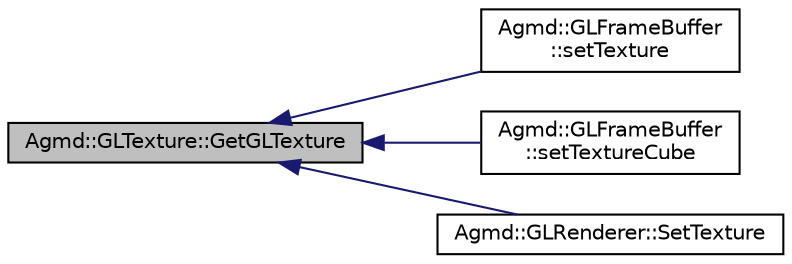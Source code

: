 digraph "Agmd::GLTexture::GetGLTexture"
{
  edge [fontname="Helvetica",fontsize="10",labelfontname="Helvetica",labelfontsize="10"];
  node [fontname="Helvetica",fontsize="10",shape=record];
  rankdir="LR";
  Node1 [label="Agmd::GLTexture::GetGLTexture",height=0.2,width=0.4,color="black", fillcolor="grey75", style="filled" fontcolor="black"];
  Node1 -> Node2 [dir="back",color="midnightblue",fontsize="10",style="solid",fontname="Helvetica"];
  Node2 [label="Agmd::GLFrameBuffer\l::setTexture",height=0.2,width=0.4,color="black", fillcolor="white", style="filled",URL="$class_agmd_1_1_g_l_frame_buffer.html#a9afe22b9d20fb6e99c65843e1eae4ddb"];
  Node1 -> Node3 [dir="back",color="midnightblue",fontsize="10",style="solid",fontname="Helvetica"];
  Node3 [label="Agmd::GLFrameBuffer\l::setTextureCube",height=0.2,width=0.4,color="black", fillcolor="white", style="filled",URL="$class_agmd_1_1_g_l_frame_buffer.html#aa10dcae742da15b7b198ae8046fcf05d"];
  Node1 -> Node4 [dir="back",color="midnightblue",fontsize="10",style="solid",fontname="Helvetica"];
  Node4 [label="Agmd::GLRenderer::SetTexture",height=0.2,width=0.4,color="black", fillcolor="white", style="filled",URL="$class_agmd_1_1_g_l_renderer.html#aa6530fc7bd3d36309589b3937efe90ea"];
}
